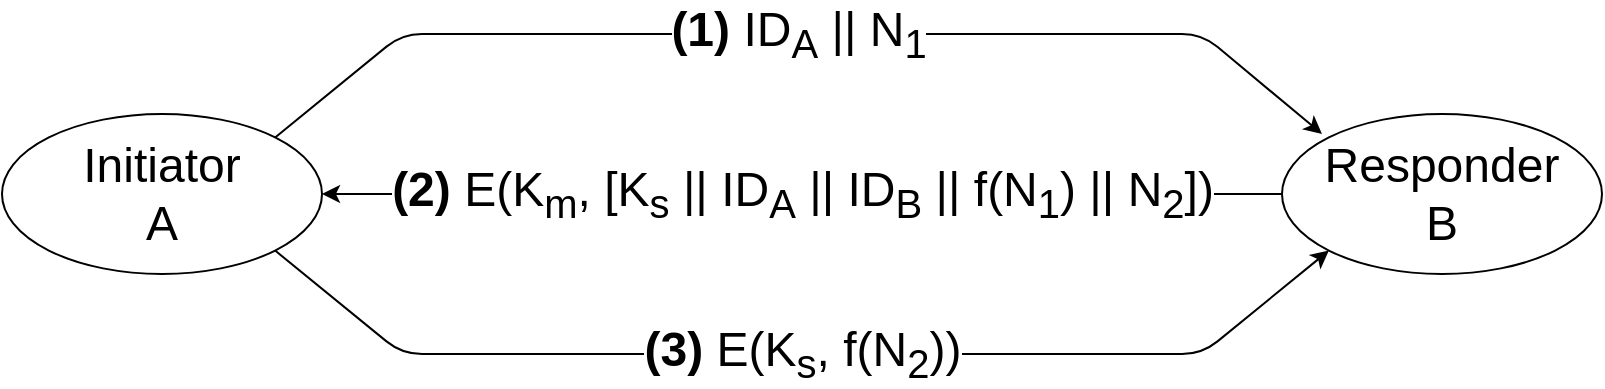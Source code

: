 <mxfile>
    <diagram id="p-0duPtCVMYDrHfG0k5p" name="Šema">
        <mxGraphModel dx="1345" dy="989" grid="1" gridSize="10" guides="1" tooltips="1" connect="1" arrows="1" fold="1" page="1" pageScale="1" pageWidth="850" pageHeight="1100" math="0" shadow="0">
            <root>
                <mxCell id="0"/>
                <mxCell id="1" parent="0"/>
                <mxCell id="2" value="&lt;font style=&quot;font-size: 24px;&quot;&gt;Initiator&lt;br&gt;A&lt;/font&gt;" style="ellipse;whiteSpace=wrap;html=1;" vertex="1" parent="1">
                    <mxGeometry x="40" y="160" width="160" height="80" as="geometry"/>
                </mxCell>
                <mxCell id="3" value="&lt;font style=&quot;font-size: 24px;&quot;&gt;Responder&lt;br&gt;B&lt;/font&gt;" style="ellipse;whiteSpace=wrap;html=1;" vertex="1" parent="1">
                    <mxGeometry x="680" y="160" width="160" height="80" as="geometry"/>
                </mxCell>
                <mxCell id="4" value="&lt;b&gt;(1)&lt;/b&gt; ID&lt;sub&gt;A&lt;/sub&gt; || N&lt;sub&gt;1&lt;/sub&gt;" style="endArrow=classic;html=1;fontSize=24;exitX=1;exitY=0;exitDx=0;exitDy=0;endFill=1;" edge="1" parent="1" source="2">
                    <mxGeometry width="50" height="50" relative="1" as="geometry">
                        <mxPoint x="350" y="120" as="sourcePoint"/>
                        <mxPoint x="700" y="170" as="targetPoint"/>
                        <Array as="points">
                            <mxPoint x="240" y="120"/>
                            <mxPoint x="640" y="120"/>
                        </Array>
                    </mxGeometry>
                </mxCell>
                <mxCell id="5" value="&lt;b&gt;(2)&lt;/b&gt; E(K&lt;sub&gt;m&lt;/sub&gt;, [K&lt;sub&gt;s&lt;/sub&gt; || ID&lt;sub&gt;A&lt;/sub&gt; || ID&lt;sub&gt;B&lt;/sub&gt; || f(N&lt;sub&gt;1&lt;/sub&gt;) || N&lt;sub&gt;2&lt;/sub&gt;])" style="endArrow=classic;html=1;fontSize=24;exitX=0;exitY=0.5;exitDx=0;exitDy=0;entryX=1;entryY=0.5;entryDx=0;entryDy=0;" edge="1" parent="1" source="3" target="2">
                    <mxGeometry width="50" height="50" relative="1" as="geometry">
                        <mxPoint x="440" y="270" as="sourcePoint"/>
                        <mxPoint x="490" y="220" as="targetPoint"/>
                    </mxGeometry>
                </mxCell>
                <mxCell id="6" value="&lt;b&gt;(3)&lt;/b&gt; E(K&lt;sub&gt;s&lt;/sub&gt;, f(N&lt;sub&gt;2&lt;/sub&gt;))" style="endArrow=none;html=1;fontSize=24;exitX=0;exitY=1;exitDx=0;exitDy=0;entryX=1;entryY=1;entryDx=0;entryDy=0;startArrow=classic;startFill=1;endFill=0;" edge="1" parent="1" source="3" target="2">
                    <mxGeometry width="50" height="50" relative="1" as="geometry">
                        <mxPoint x="530" y="380" as="sourcePoint"/>
                        <mxPoint x="580" y="330" as="targetPoint"/>
                        <Array as="points">
                            <mxPoint x="640" y="280"/>
                            <mxPoint x="240" y="280"/>
                        </Array>
                    </mxGeometry>
                </mxCell>
            </root>
        </mxGraphModel>
    </diagram>
</mxfile>

